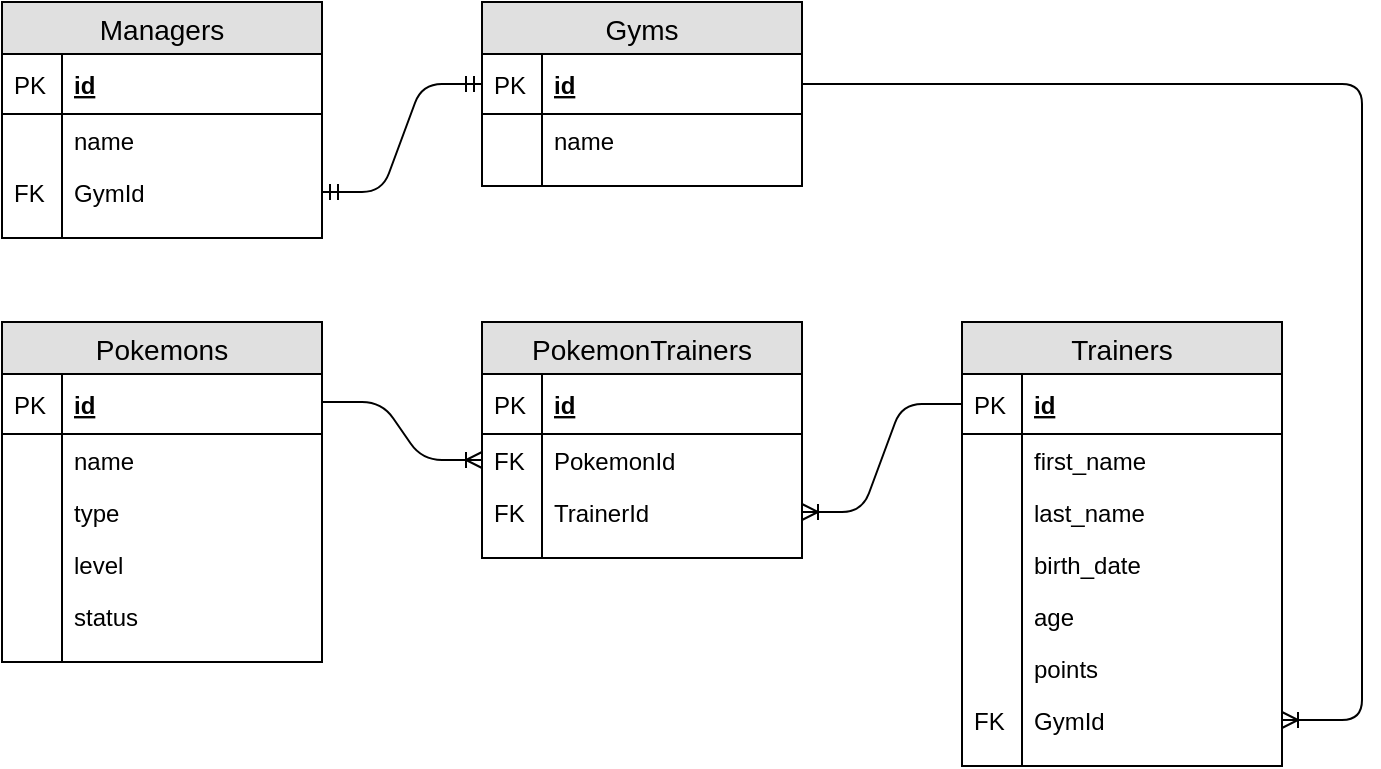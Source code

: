 <mxfile version="12.9.10" type="device"><diagram id="Tp_6MbuHajY47co4aMtI" name="Page-1"><mxGraphModel dx="786" dy="465" grid="1" gridSize="10" guides="1" tooltips="1" connect="1" arrows="1" fold="1" page="1" pageScale="1" pageWidth="850" pageHeight="1100" math="0" shadow="0"><root><mxCell id="0"/><mxCell id="1" parent="0"/><mxCell id="o2GU1C8vy06w4Oho0qBQ-1" value="Managers" style="swimlane;fontStyle=0;childLayout=stackLayout;horizontal=1;startSize=26;fillColor=#e0e0e0;horizontalStack=0;resizeParent=1;resizeParentMax=0;resizeLast=0;collapsible=1;marginBottom=0;swimlaneFillColor=#ffffff;align=center;fontSize=14;" parent="1" vertex="1"><mxGeometry x="40" y="40" width="160" height="118" as="geometry"/></mxCell><mxCell id="o2GU1C8vy06w4Oho0qBQ-2" value="id" style="shape=partialRectangle;top=0;left=0;right=0;bottom=1;align=left;verticalAlign=middle;fillColor=none;spacingLeft=34;spacingRight=4;overflow=hidden;rotatable=0;points=[[0,0.5],[1,0.5]];portConstraint=eastwest;dropTarget=0;fontStyle=5;fontSize=12;" parent="o2GU1C8vy06w4Oho0qBQ-1" vertex="1"><mxGeometry y="26" width="160" height="30" as="geometry"/></mxCell><mxCell id="o2GU1C8vy06w4Oho0qBQ-3" value="PK" style="shape=partialRectangle;top=0;left=0;bottom=0;fillColor=none;align=left;verticalAlign=middle;spacingLeft=4;spacingRight=4;overflow=hidden;rotatable=0;points=[];portConstraint=eastwest;part=1;fontSize=12;" parent="o2GU1C8vy06w4Oho0qBQ-2" vertex="1" connectable="0"><mxGeometry width="30" height="30" as="geometry"/></mxCell><mxCell id="o2GU1C8vy06w4Oho0qBQ-4" value="name" style="shape=partialRectangle;top=0;left=0;right=0;bottom=0;align=left;verticalAlign=top;fillColor=none;spacingLeft=34;spacingRight=4;overflow=hidden;rotatable=0;points=[[0,0.5],[1,0.5]];portConstraint=eastwest;dropTarget=0;fontSize=12;" parent="o2GU1C8vy06w4Oho0qBQ-1" vertex="1"><mxGeometry y="56" width="160" height="26" as="geometry"/></mxCell><mxCell id="o2GU1C8vy06w4Oho0qBQ-5" value="" style="shape=partialRectangle;top=0;left=0;bottom=0;fillColor=none;align=left;verticalAlign=top;spacingLeft=4;spacingRight=4;overflow=hidden;rotatable=0;points=[];portConstraint=eastwest;part=1;fontSize=12;" parent="o2GU1C8vy06w4Oho0qBQ-4" vertex="1" connectable="0"><mxGeometry width="30" height="26" as="geometry"/></mxCell><mxCell id="o2GU1C8vy06w4Oho0qBQ-6" value="GymId" style="shape=partialRectangle;top=0;left=0;right=0;bottom=0;align=left;verticalAlign=top;fillColor=none;spacingLeft=34;spacingRight=4;overflow=hidden;rotatable=0;points=[[0,0.5],[1,0.5]];portConstraint=eastwest;dropTarget=0;fontSize=12;" parent="o2GU1C8vy06w4Oho0qBQ-1" vertex="1"><mxGeometry y="82" width="160" height="26" as="geometry"/></mxCell><mxCell id="o2GU1C8vy06w4Oho0qBQ-7" value="FK" style="shape=partialRectangle;top=0;left=0;bottom=0;fillColor=none;align=left;verticalAlign=top;spacingLeft=4;spacingRight=4;overflow=hidden;rotatable=0;points=[];portConstraint=eastwest;part=1;fontSize=12;" parent="o2GU1C8vy06w4Oho0qBQ-6" vertex="1" connectable="0"><mxGeometry width="30" height="26" as="geometry"/></mxCell><mxCell id="o2GU1C8vy06w4Oho0qBQ-10" value="" style="shape=partialRectangle;top=0;left=0;right=0;bottom=0;align=left;verticalAlign=top;fillColor=none;spacingLeft=34;spacingRight=4;overflow=hidden;rotatable=0;points=[[0,0.5],[1,0.5]];portConstraint=eastwest;dropTarget=0;fontSize=12;" parent="o2GU1C8vy06w4Oho0qBQ-1" vertex="1"><mxGeometry y="108" width="160" height="10" as="geometry"/></mxCell><mxCell id="o2GU1C8vy06w4Oho0qBQ-11" value="" style="shape=partialRectangle;top=0;left=0;bottom=0;fillColor=none;align=left;verticalAlign=top;spacingLeft=4;spacingRight=4;overflow=hidden;rotatable=0;points=[];portConstraint=eastwest;part=1;fontSize=12;" parent="o2GU1C8vy06w4Oho0qBQ-10" vertex="1" connectable="0"><mxGeometry width="30" height="10" as="geometry"/></mxCell><mxCell id="o2GU1C8vy06w4Oho0qBQ-12" value="Gyms" style="swimlane;fontStyle=0;childLayout=stackLayout;horizontal=1;startSize=26;fillColor=#e0e0e0;horizontalStack=0;resizeParent=1;resizeParentMax=0;resizeLast=0;collapsible=1;marginBottom=0;swimlaneFillColor=#ffffff;align=center;fontSize=14;" parent="1" vertex="1"><mxGeometry x="280" y="40" width="160" height="92" as="geometry"/></mxCell><mxCell id="o2GU1C8vy06w4Oho0qBQ-13" value="id" style="shape=partialRectangle;top=0;left=0;right=0;bottom=1;align=left;verticalAlign=middle;fillColor=none;spacingLeft=34;spacingRight=4;overflow=hidden;rotatable=0;points=[[0,0.5],[1,0.5]];portConstraint=eastwest;dropTarget=0;fontStyle=5;fontSize=12;" parent="o2GU1C8vy06w4Oho0qBQ-12" vertex="1"><mxGeometry y="26" width="160" height="30" as="geometry"/></mxCell><mxCell id="o2GU1C8vy06w4Oho0qBQ-14" value="PK" style="shape=partialRectangle;top=0;left=0;bottom=0;fillColor=none;align=left;verticalAlign=middle;spacingLeft=4;spacingRight=4;overflow=hidden;rotatable=0;points=[];portConstraint=eastwest;part=1;fontSize=12;" parent="o2GU1C8vy06w4Oho0qBQ-13" vertex="1" connectable="0"><mxGeometry width="30" height="30" as="geometry"/></mxCell><mxCell id="o2GU1C8vy06w4Oho0qBQ-15" value="name" style="shape=partialRectangle;top=0;left=0;right=0;bottom=0;align=left;verticalAlign=top;fillColor=none;spacingLeft=34;spacingRight=4;overflow=hidden;rotatable=0;points=[[0,0.5],[1,0.5]];portConstraint=eastwest;dropTarget=0;fontSize=12;" parent="o2GU1C8vy06w4Oho0qBQ-12" vertex="1"><mxGeometry y="56" width="160" height="26" as="geometry"/></mxCell><mxCell id="o2GU1C8vy06w4Oho0qBQ-16" value="" style="shape=partialRectangle;top=0;left=0;bottom=0;fillColor=none;align=left;verticalAlign=top;spacingLeft=4;spacingRight=4;overflow=hidden;rotatable=0;points=[];portConstraint=eastwest;part=1;fontSize=12;" parent="o2GU1C8vy06w4Oho0qBQ-15" vertex="1" connectable="0"><mxGeometry width="30" height="26" as="geometry"/></mxCell><mxCell id="o2GU1C8vy06w4Oho0qBQ-21" value="" style="shape=partialRectangle;top=0;left=0;right=0;bottom=0;align=left;verticalAlign=top;fillColor=none;spacingLeft=34;spacingRight=4;overflow=hidden;rotatable=0;points=[[0,0.5],[1,0.5]];portConstraint=eastwest;dropTarget=0;fontSize=12;" parent="o2GU1C8vy06w4Oho0qBQ-12" vertex="1"><mxGeometry y="82" width="160" height="10" as="geometry"/></mxCell><mxCell id="o2GU1C8vy06w4Oho0qBQ-22" value="" style="shape=partialRectangle;top=0;left=0;bottom=0;fillColor=none;align=left;verticalAlign=top;spacingLeft=4;spacingRight=4;overflow=hidden;rotatable=0;points=[];portConstraint=eastwest;part=1;fontSize=12;" parent="o2GU1C8vy06w4Oho0qBQ-21" vertex="1" connectable="0"><mxGeometry width="30" height="10" as="geometry"/></mxCell><mxCell id="o2GU1C8vy06w4Oho0qBQ-23" value="" style="edgeStyle=entityRelationEdgeStyle;fontSize=12;html=1;endArrow=ERmandOne;startArrow=ERmandOne;entryX=0;entryY=0.5;entryDx=0;entryDy=0;exitX=1;exitY=0.5;exitDx=0;exitDy=0;" parent="1" source="o2GU1C8vy06w4Oho0qBQ-6" target="o2GU1C8vy06w4Oho0qBQ-13" edge="1"><mxGeometry width="100" height="100" relative="1" as="geometry"><mxPoint x="200" y="290" as="sourcePoint"/><mxPoint x="300" y="190" as="targetPoint"/></mxGeometry></mxCell><mxCell id="o2GU1C8vy06w4Oho0qBQ-24" value="Pokemons" style="swimlane;fontStyle=0;childLayout=stackLayout;horizontal=1;startSize=26;fillColor=#e0e0e0;horizontalStack=0;resizeParent=1;resizeParentMax=0;resizeLast=0;collapsible=1;marginBottom=0;swimlaneFillColor=#ffffff;align=center;fontSize=14;" parent="1" vertex="1"><mxGeometry x="40" y="200" width="160" height="170" as="geometry"/></mxCell><mxCell id="o2GU1C8vy06w4Oho0qBQ-25" value="id" style="shape=partialRectangle;top=0;left=0;right=0;bottom=1;align=left;verticalAlign=middle;fillColor=none;spacingLeft=34;spacingRight=4;overflow=hidden;rotatable=0;points=[[0,0.5],[1,0.5]];portConstraint=eastwest;dropTarget=0;fontStyle=5;fontSize=12;" parent="o2GU1C8vy06w4Oho0qBQ-24" vertex="1"><mxGeometry y="26" width="160" height="30" as="geometry"/></mxCell><mxCell id="o2GU1C8vy06w4Oho0qBQ-26" value="PK" style="shape=partialRectangle;top=0;left=0;bottom=0;fillColor=none;align=left;verticalAlign=middle;spacingLeft=4;spacingRight=4;overflow=hidden;rotatable=0;points=[];portConstraint=eastwest;part=1;fontSize=12;" parent="o2GU1C8vy06w4Oho0qBQ-25" vertex="1" connectable="0"><mxGeometry width="30" height="30" as="geometry"/></mxCell><mxCell id="o2GU1C8vy06w4Oho0qBQ-27" value="name" style="shape=partialRectangle;top=0;left=0;right=0;bottom=0;align=left;verticalAlign=top;fillColor=none;spacingLeft=34;spacingRight=4;overflow=hidden;rotatable=0;points=[[0,0.5],[1,0.5]];portConstraint=eastwest;dropTarget=0;fontSize=12;" parent="o2GU1C8vy06w4Oho0qBQ-24" vertex="1"><mxGeometry y="56" width="160" height="26" as="geometry"/></mxCell><mxCell id="o2GU1C8vy06w4Oho0qBQ-28" value="" style="shape=partialRectangle;top=0;left=0;bottom=0;fillColor=none;align=left;verticalAlign=top;spacingLeft=4;spacingRight=4;overflow=hidden;rotatable=0;points=[];portConstraint=eastwest;part=1;fontSize=12;" parent="o2GU1C8vy06w4Oho0qBQ-27" vertex="1" connectable="0"><mxGeometry width="30" height="26" as="geometry"/></mxCell><mxCell id="o2GU1C8vy06w4Oho0qBQ-29" value="type" style="shape=partialRectangle;top=0;left=0;right=0;bottom=0;align=left;verticalAlign=top;fillColor=none;spacingLeft=34;spacingRight=4;overflow=hidden;rotatable=0;points=[[0,0.5],[1,0.5]];portConstraint=eastwest;dropTarget=0;fontSize=12;" parent="o2GU1C8vy06w4Oho0qBQ-24" vertex="1"><mxGeometry y="82" width="160" height="26" as="geometry"/></mxCell><mxCell id="o2GU1C8vy06w4Oho0qBQ-30" value="" style="shape=partialRectangle;top=0;left=0;bottom=0;fillColor=none;align=left;verticalAlign=top;spacingLeft=4;spacingRight=4;overflow=hidden;rotatable=0;points=[];portConstraint=eastwest;part=1;fontSize=12;" parent="o2GU1C8vy06w4Oho0qBQ-29" vertex="1" connectable="0"><mxGeometry width="30" height="26" as="geometry"/></mxCell><mxCell id="o2GU1C8vy06w4Oho0qBQ-31" value="level" style="shape=partialRectangle;top=0;left=0;right=0;bottom=0;align=left;verticalAlign=top;fillColor=none;spacingLeft=34;spacingRight=4;overflow=hidden;rotatable=0;points=[[0,0.5],[1,0.5]];portConstraint=eastwest;dropTarget=0;fontSize=12;" parent="o2GU1C8vy06w4Oho0qBQ-24" vertex="1"><mxGeometry y="108" width="160" height="26" as="geometry"/></mxCell><mxCell id="o2GU1C8vy06w4Oho0qBQ-32" value="" style="shape=partialRectangle;top=0;left=0;bottom=0;fillColor=none;align=left;verticalAlign=top;spacingLeft=4;spacingRight=4;overflow=hidden;rotatable=0;points=[];portConstraint=eastwest;part=1;fontSize=12;" parent="o2GU1C8vy06w4Oho0qBQ-31" vertex="1" connectable="0"><mxGeometry width="30" height="26" as="geometry"/></mxCell><mxCell id="o2GU1C8vy06w4Oho0qBQ-37" value="status" style="shape=partialRectangle;top=0;left=0;right=0;bottom=0;align=left;verticalAlign=top;fillColor=none;spacingLeft=34;spacingRight=4;overflow=hidden;rotatable=0;points=[[0,0.5],[1,0.5]];portConstraint=eastwest;dropTarget=0;fontSize=12;" parent="o2GU1C8vy06w4Oho0qBQ-24" vertex="1"><mxGeometry y="134" width="160" height="26" as="geometry"/></mxCell><mxCell id="o2GU1C8vy06w4Oho0qBQ-38" value="" style="shape=partialRectangle;top=0;left=0;bottom=0;fillColor=none;align=left;verticalAlign=top;spacingLeft=4;spacingRight=4;overflow=hidden;rotatable=0;points=[];portConstraint=eastwest;part=1;fontSize=12;" parent="o2GU1C8vy06w4Oho0qBQ-37" vertex="1" connectable="0"><mxGeometry width="30" height="26" as="geometry"/></mxCell><mxCell id="o2GU1C8vy06w4Oho0qBQ-33" value="" style="shape=partialRectangle;top=0;left=0;right=0;bottom=0;align=left;verticalAlign=top;fillColor=none;spacingLeft=34;spacingRight=4;overflow=hidden;rotatable=0;points=[[0,0.5],[1,0.5]];portConstraint=eastwest;dropTarget=0;fontSize=12;" parent="o2GU1C8vy06w4Oho0qBQ-24" vertex="1"><mxGeometry y="160" width="160" height="10" as="geometry"/></mxCell><mxCell id="o2GU1C8vy06w4Oho0qBQ-34" value="" style="shape=partialRectangle;top=0;left=0;bottom=0;fillColor=none;align=left;verticalAlign=top;spacingLeft=4;spacingRight=4;overflow=hidden;rotatable=0;points=[];portConstraint=eastwest;part=1;fontSize=12;" parent="o2GU1C8vy06w4Oho0qBQ-33" vertex="1" connectable="0"><mxGeometry width="30" height="10" as="geometry"/></mxCell><mxCell id="o2GU1C8vy06w4Oho0qBQ-39" value="PokemonTrainers" style="swimlane;fontStyle=0;childLayout=stackLayout;horizontal=1;startSize=26;fillColor=#e0e0e0;horizontalStack=0;resizeParent=1;resizeParentMax=0;resizeLast=0;collapsible=1;marginBottom=0;swimlaneFillColor=#ffffff;align=center;fontSize=14;" parent="1" vertex="1"><mxGeometry x="280" y="200" width="160" height="118" as="geometry"/></mxCell><mxCell id="o2GU1C8vy06w4Oho0qBQ-40" value="id" style="shape=partialRectangle;top=0;left=0;right=0;bottom=1;align=left;verticalAlign=middle;fillColor=none;spacingLeft=34;spacingRight=4;overflow=hidden;rotatable=0;points=[[0,0.5],[1,0.5]];portConstraint=eastwest;dropTarget=0;fontStyle=5;fontSize=12;" parent="o2GU1C8vy06w4Oho0qBQ-39" vertex="1"><mxGeometry y="26" width="160" height="30" as="geometry"/></mxCell><mxCell id="o2GU1C8vy06w4Oho0qBQ-41" value="PK" style="shape=partialRectangle;top=0;left=0;bottom=0;fillColor=none;align=left;verticalAlign=middle;spacingLeft=4;spacingRight=4;overflow=hidden;rotatable=0;points=[];portConstraint=eastwest;part=1;fontSize=12;" parent="o2GU1C8vy06w4Oho0qBQ-40" vertex="1" connectable="0"><mxGeometry width="30" height="30" as="geometry"/></mxCell><mxCell id="o2GU1C8vy06w4Oho0qBQ-42" value="PokemonId" style="shape=partialRectangle;top=0;left=0;right=0;bottom=0;align=left;verticalAlign=top;fillColor=none;spacingLeft=34;spacingRight=4;overflow=hidden;rotatable=0;points=[[0,0.5],[1,0.5]];portConstraint=eastwest;dropTarget=0;fontSize=12;" parent="o2GU1C8vy06w4Oho0qBQ-39" vertex="1"><mxGeometry y="56" width="160" height="26" as="geometry"/></mxCell><mxCell id="o2GU1C8vy06w4Oho0qBQ-43" value="FK" style="shape=partialRectangle;top=0;left=0;bottom=0;fillColor=none;align=left;verticalAlign=top;spacingLeft=4;spacingRight=4;overflow=hidden;rotatable=0;points=[];portConstraint=eastwest;part=1;fontSize=12;" parent="o2GU1C8vy06w4Oho0qBQ-42" vertex="1" connectable="0"><mxGeometry width="30" height="26" as="geometry"/></mxCell><mxCell id="o2GU1C8vy06w4Oho0qBQ-44" value="TrainerId" style="shape=partialRectangle;top=0;left=0;right=0;bottom=0;align=left;verticalAlign=top;fillColor=none;spacingLeft=34;spacingRight=4;overflow=hidden;rotatable=0;points=[[0,0.5],[1,0.5]];portConstraint=eastwest;dropTarget=0;fontSize=12;" parent="o2GU1C8vy06w4Oho0qBQ-39" vertex="1"><mxGeometry y="82" width="160" height="26" as="geometry"/></mxCell><mxCell id="o2GU1C8vy06w4Oho0qBQ-45" value="FK" style="shape=partialRectangle;top=0;left=0;bottom=0;fillColor=none;align=left;verticalAlign=top;spacingLeft=4;spacingRight=4;overflow=hidden;rotatable=0;points=[];portConstraint=eastwest;part=1;fontSize=12;" parent="o2GU1C8vy06w4Oho0qBQ-44" vertex="1" connectable="0"><mxGeometry width="30" height="26" as="geometry"/></mxCell><mxCell id="o2GU1C8vy06w4Oho0qBQ-48" value="" style="shape=partialRectangle;top=0;left=0;right=0;bottom=0;align=left;verticalAlign=top;fillColor=none;spacingLeft=34;spacingRight=4;overflow=hidden;rotatable=0;points=[[0,0.5],[1,0.5]];portConstraint=eastwest;dropTarget=0;fontSize=12;" parent="o2GU1C8vy06w4Oho0qBQ-39" vertex="1"><mxGeometry y="108" width="160" height="10" as="geometry"/></mxCell><mxCell id="o2GU1C8vy06w4Oho0qBQ-49" value="" style="shape=partialRectangle;top=0;left=0;bottom=0;fillColor=none;align=left;verticalAlign=top;spacingLeft=4;spacingRight=4;overflow=hidden;rotatable=0;points=[];portConstraint=eastwest;part=1;fontSize=12;" parent="o2GU1C8vy06w4Oho0qBQ-48" vertex="1" connectable="0"><mxGeometry width="30" height="10" as="geometry"/></mxCell><mxCell id="o2GU1C8vy06w4Oho0qBQ-61" value="" style="edgeStyle=entityRelationEdgeStyle;fontSize=12;html=1;endArrow=ERoneToMany;entryX=0;entryY=0.5;entryDx=0;entryDy=0;" parent="1" target="o2GU1C8vy06w4Oho0qBQ-42" edge="1"><mxGeometry width="100" height="100" relative="1" as="geometry"><mxPoint x="200" y="240" as="sourcePoint"/><mxPoint x="300" y="140" as="targetPoint"/></mxGeometry></mxCell><mxCell id="o2GU1C8vy06w4Oho0qBQ-62" value="Trainers" style="swimlane;fontStyle=0;childLayout=stackLayout;horizontal=1;startSize=26;fillColor=#e0e0e0;horizontalStack=0;resizeParent=1;resizeParentMax=0;resizeLast=0;collapsible=1;marginBottom=0;swimlaneFillColor=#ffffff;align=center;fontSize=14;" parent="1" vertex="1"><mxGeometry x="520" y="200" width="160" height="222" as="geometry"/></mxCell><mxCell id="o2GU1C8vy06w4Oho0qBQ-63" value="id" style="shape=partialRectangle;top=0;left=0;right=0;bottom=1;align=left;verticalAlign=middle;fillColor=none;spacingLeft=34;spacingRight=4;overflow=hidden;rotatable=0;points=[[0,0.5],[1,0.5]];portConstraint=eastwest;dropTarget=0;fontStyle=5;fontSize=12;" parent="o2GU1C8vy06w4Oho0qBQ-62" vertex="1"><mxGeometry y="26" width="160" height="30" as="geometry"/></mxCell><mxCell id="o2GU1C8vy06w4Oho0qBQ-64" value="PK" style="shape=partialRectangle;top=0;left=0;bottom=0;fillColor=none;align=left;verticalAlign=middle;spacingLeft=4;spacingRight=4;overflow=hidden;rotatable=0;points=[];portConstraint=eastwest;part=1;fontSize=12;" parent="o2GU1C8vy06w4Oho0qBQ-63" vertex="1" connectable="0"><mxGeometry width="30" height="30" as="geometry"/></mxCell><mxCell id="o2GU1C8vy06w4Oho0qBQ-65" value="first_name" style="shape=partialRectangle;top=0;left=0;right=0;bottom=0;align=left;verticalAlign=top;fillColor=none;spacingLeft=34;spacingRight=4;overflow=hidden;rotatable=0;points=[[0,0.5],[1,0.5]];portConstraint=eastwest;dropTarget=0;fontSize=12;" parent="o2GU1C8vy06w4Oho0qBQ-62" vertex="1"><mxGeometry y="56" width="160" height="26" as="geometry"/></mxCell><mxCell id="o2GU1C8vy06w4Oho0qBQ-66" value="" style="shape=partialRectangle;top=0;left=0;bottom=0;fillColor=none;align=left;verticalAlign=top;spacingLeft=4;spacingRight=4;overflow=hidden;rotatable=0;points=[];portConstraint=eastwest;part=1;fontSize=12;" parent="o2GU1C8vy06w4Oho0qBQ-65" vertex="1" connectable="0"><mxGeometry width="30" height="26" as="geometry"/></mxCell><mxCell id="o2GU1C8vy06w4Oho0qBQ-67" value="last_name" style="shape=partialRectangle;top=0;left=0;right=0;bottom=0;align=left;verticalAlign=top;fillColor=none;spacingLeft=34;spacingRight=4;overflow=hidden;rotatable=0;points=[[0,0.5],[1,0.5]];portConstraint=eastwest;dropTarget=0;fontSize=12;" parent="o2GU1C8vy06w4Oho0qBQ-62" vertex="1"><mxGeometry y="82" width="160" height="26" as="geometry"/></mxCell><mxCell id="o2GU1C8vy06w4Oho0qBQ-68" value="" style="shape=partialRectangle;top=0;left=0;bottom=0;fillColor=none;align=left;verticalAlign=top;spacingLeft=4;spacingRight=4;overflow=hidden;rotatable=0;points=[];portConstraint=eastwest;part=1;fontSize=12;" parent="o2GU1C8vy06w4Oho0qBQ-67" vertex="1" connectable="0"><mxGeometry width="30" height="26" as="geometry"/></mxCell><mxCell id="o2GU1C8vy06w4Oho0qBQ-69" value="birth_date" style="shape=partialRectangle;top=0;left=0;right=0;bottom=0;align=left;verticalAlign=top;fillColor=none;spacingLeft=34;spacingRight=4;overflow=hidden;rotatable=0;points=[[0,0.5],[1,0.5]];portConstraint=eastwest;dropTarget=0;fontSize=12;" parent="o2GU1C8vy06w4Oho0qBQ-62" vertex="1"><mxGeometry y="108" width="160" height="26" as="geometry"/></mxCell><mxCell id="o2GU1C8vy06w4Oho0qBQ-70" value="" style="shape=partialRectangle;top=0;left=0;bottom=0;fillColor=none;align=left;verticalAlign=top;spacingLeft=4;spacingRight=4;overflow=hidden;rotatable=0;points=[];portConstraint=eastwest;part=1;fontSize=12;" parent="o2GU1C8vy06w4Oho0qBQ-69" vertex="1" connectable="0"><mxGeometry width="30" height="26" as="geometry"/></mxCell><mxCell id="8pZigB_PS0bhxktiuqhG-1" value="age" style="shape=partialRectangle;top=0;left=0;right=0;bottom=0;align=left;verticalAlign=top;fillColor=none;spacingLeft=34;spacingRight=4;overflow=hidden;rotatable=0;points=[[0,0.5],[1,0.5]];portConstraint=eastwest;dropTarget=0;fontSize=12;" parent="o2GU1C8vy06w4Oho0qBQ-62" vertex="1"><mxGeometry y="134" width="160" height="26" as="geometry"/></mxCell><mxCell id="8pZigB_PS0bhxktiuqhG-2" value="" style="shape=partialRectangle;top=0;left=0;bottom=0;fillColor=none;align=left;verticalAlign=top;spacingLeft=4;spacingRight=4;overflow=hidden;rotatable=0;points=[];portConstraint=eastwest;part=1;fontSize=12;" parent="8pZigB_PS0bhxktiuqhG-1" vertex="1" connectable="0"><mxGeometry width="30" height="26" as="geometry"/></mxCell><mxCell id="dM7UcDkjZz6sNFaDQkLc-1" value="points" style="shape=partialRectangle;top=0;left=0;right=0;bottom=0;align=left;verticalAlign=top;fillColor=none;spacingLeft=34;spacingRight=4;overflow=hidden;rotatable=0;points=[[0,0.5],[1,0.5]];portConstraint=eastwest;dropTarget=0;fontSize=12;" vertex="1" parent="o2GU1C8vy06w4Oho0qBQ-62"><mxGeometry y="160" width="160" height="26" as="geometry"/></mxCell><mxCell id="dM7UcDkjZz6sNFaDQkLc-2" value="" style="shape=partialRectangle;top=0;left=0;bottom=0;fillColor=none;align=left;verticalAlign=top;spacingLeft=4;spacingRight=4;overflow=hidden;rotatable=0;points=[];portConstraint=eastwest;part=1;fontSize=12;" vertex="1" connectable="0" parent="dM7UcDkjZz6sNFaDQkLc-1"><mxGeometry width="30" height="26" as="geometry"/></mxCell><mxCell id="o2GU1C8vy06w4Oho0qBQ-73" value="GymId" style="shape=partialRectangle;top=0;left=0;right=0;bottom=0;align=left;verticalAlign=top;fillColor=none;spacingLeft=34;spacingRight=4;overflow=hidden;rotatable=0;points=[[0,0.5],[1,0.5]];portConstraint=eastwest;dropTarget=0;fontSize=12;" parent="o2GU1C8vy06w4Oho0qBQ-62" vertex="1"><mxGeometry y="186" width="160" height="26" as="geometry"/></mxCell><mxCell id="o2GU1C8vy06w4Oho0qBQ-74" value="FK" style="shape=partialRectangle;top=0;left=0;bottom=0;fillColor=none;align=left;verticalAlign=top;spacingLeft=4;spacingRight=4;overflow=hidden;rotatable=0;points=[];portConstraint=eastwest;part=1;fontSize=12;" parent="o2GU1C8vy06w4Oho0qBQ-73" vertex="1" connectable="0"><mxGeometry width="30" height="26" as="geometry"/></mxCell><mxCell id="o2GU1C8vy06w4Oho0qBQ-71" value="" style="shape=partialRectangle;top=0;left=0;right=0;bottom=0;align=left;verticalAlign=top;fillColor=none;spacingLeft=34;spacingRight=4;overflow=hidden;rotatable=0;points=[[0,0.5],[1,0.5]];portConstraint=eastwest;dropTarget=0;fontSize=12;" parent="o2GU1C8vy06w4Oho0qBQ-62" vertex="1"><mxGeometry y="212" width="160" height="10" as="geometry"/></mxCell><mxCell id="o2GU1C8vy06w4Oho0qBQ-72" value="" style="shape=partialRectangle;top=0;left=0;bottom=0;fillColor=none;align=left;verticalAlign=top;spacingLeft=4;spacingRight=4;overflow=hidden;rotatable=0;points=[];portConstraint=eastwest;part=1;fontSize=12;" parent="o2GU1C8vy06w4Oho0qBQ-71" vertex="1" connectable="0"><mxGeometry width="30" height="10" as="geometry"/></mxCell><mxCell id="o2GU1C8vy06w4Oho0qBQ-76" value="" style="edgeStyle=entityRelationEdgeStyle;fontSize=12;html=1;endArrow=none;exitX=1;exitY=0.5;exitDx=0;exitDy=0;endFill=0;startArrow=ERoneToMany;startFill=0;" parent="1" source="o2GU1C8vy06w4Oho0qBQ-44" target="o2GU1C8vy06w4Oho0qBQ-63" edge="1"><mxGeometry width="100" height="100" relative="1" as="geometry"><mxPoint x="330" y="380" as="sourcePoint"/><mxPoint x="450" y="270" as="targetPoint"/></mxGeometry></mxCell><mxCell id="o2GU1C8vy06w4Oho0qBQ-77" value="" style="edgeStyle=orthogonalEdgeStyle;fontSize=12;html=1;endArrow=ERoneToMany;exitX=1;exitY=0.5;exitDx=0;exitDy=0;entryX=1;entryY=0.5;entryDx=0;entryDy=0;" parent="1" source="o2GU1C8vy06w4Oho0qBQ-13" target="o2GU1C8vy06w4Oho0qBQ-73" edge="1"><mxGeometry width="100" height="100" relative="1" as="geometry"><mxPoint x="350" y="370" as="sourcePoint"/><mxPoint x="450" y="270" as="targetPoint"/><Array as="points"><mxPoint x="720" y="81"/><mxPoint x="720" y="399"/></Array></mxGeometry></mxCell></root></mxGraphModel></diagram></mxfile>